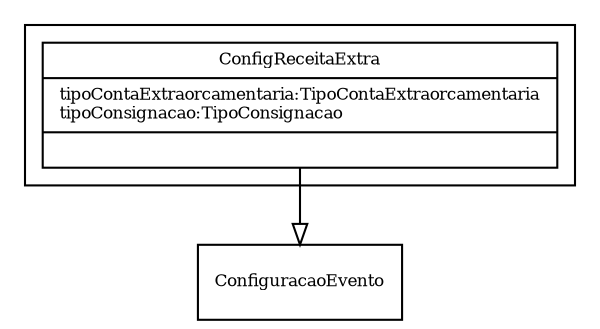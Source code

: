 digraph G{
fontname = "Times-Roman"
fontsize = 8

node [
        fontname = "Times-Roman"
        fontsize = 8
        shape = "record"
]

edge [
        fontname = "Times-Roman"
        fontsize = 8
]

subgraph clusterCONFIGURACAO_DE_RECEITA_EXTRAORCAMENTARIA
{
ConfigReceitaExtra [label = "{ConfigReceitaExtra|tipoContaExtraorcamentaria:TipoContaExtraorcamentaria\ltipoConsignacao:TipoConsignacao\l|\l}"]
}
edge [ arrowhead = "empty" headlabel = "" taillabel = ""] ConfigReceitaExtra -> ConfiguracaoEvento
}

